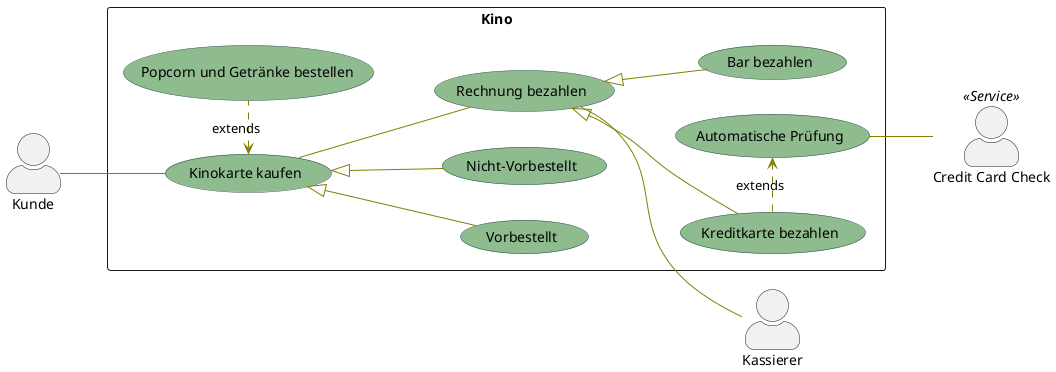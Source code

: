 @startuml USE-CaseKino
skinparam actorStyle awesome

skinparam usecase {
BackgroundColor DarkSeaGreen
BorderColor DarkSlateGray

BackgroundColor<< Main >> YellowGreen
BorderColor<< Main >> YellowGreen

ArrowColor Olive
ActorBorderColor black
ActorFontName Courier

ActorBackgroundColor<< Human >> Gold
}
left to right direction

actor Kunde
actor Kassierer
actor :Credit Card Check: <<Service>> as CCC


rectangle Kino {
  Kunde -- (Kinokarte kaufen)
  (Kinokarte kaufen) <. (Popcorn und Getränke bestellen) : extends
  (Kinokarte kaufen) <|-- (Vorbestellt)
  (Kinokarte kaufen) <|-- (Nicht-Vorbestellt)
  (Kinokarte kaufen) -- (Rechnung bezahlen)
  (Rechnung bezahlen) <|-- (Kreditkarte bezahlen)
  (Rechnung bezahlen) <|-- (Bar bezahlen)
  (Kreditkarte bezahlen) .> (Automatische Prüfung) : extends
  (Automatische Prüfung) -- CCC
  (Rechnung bezahlen) -- Kassierer
}

@enduml


